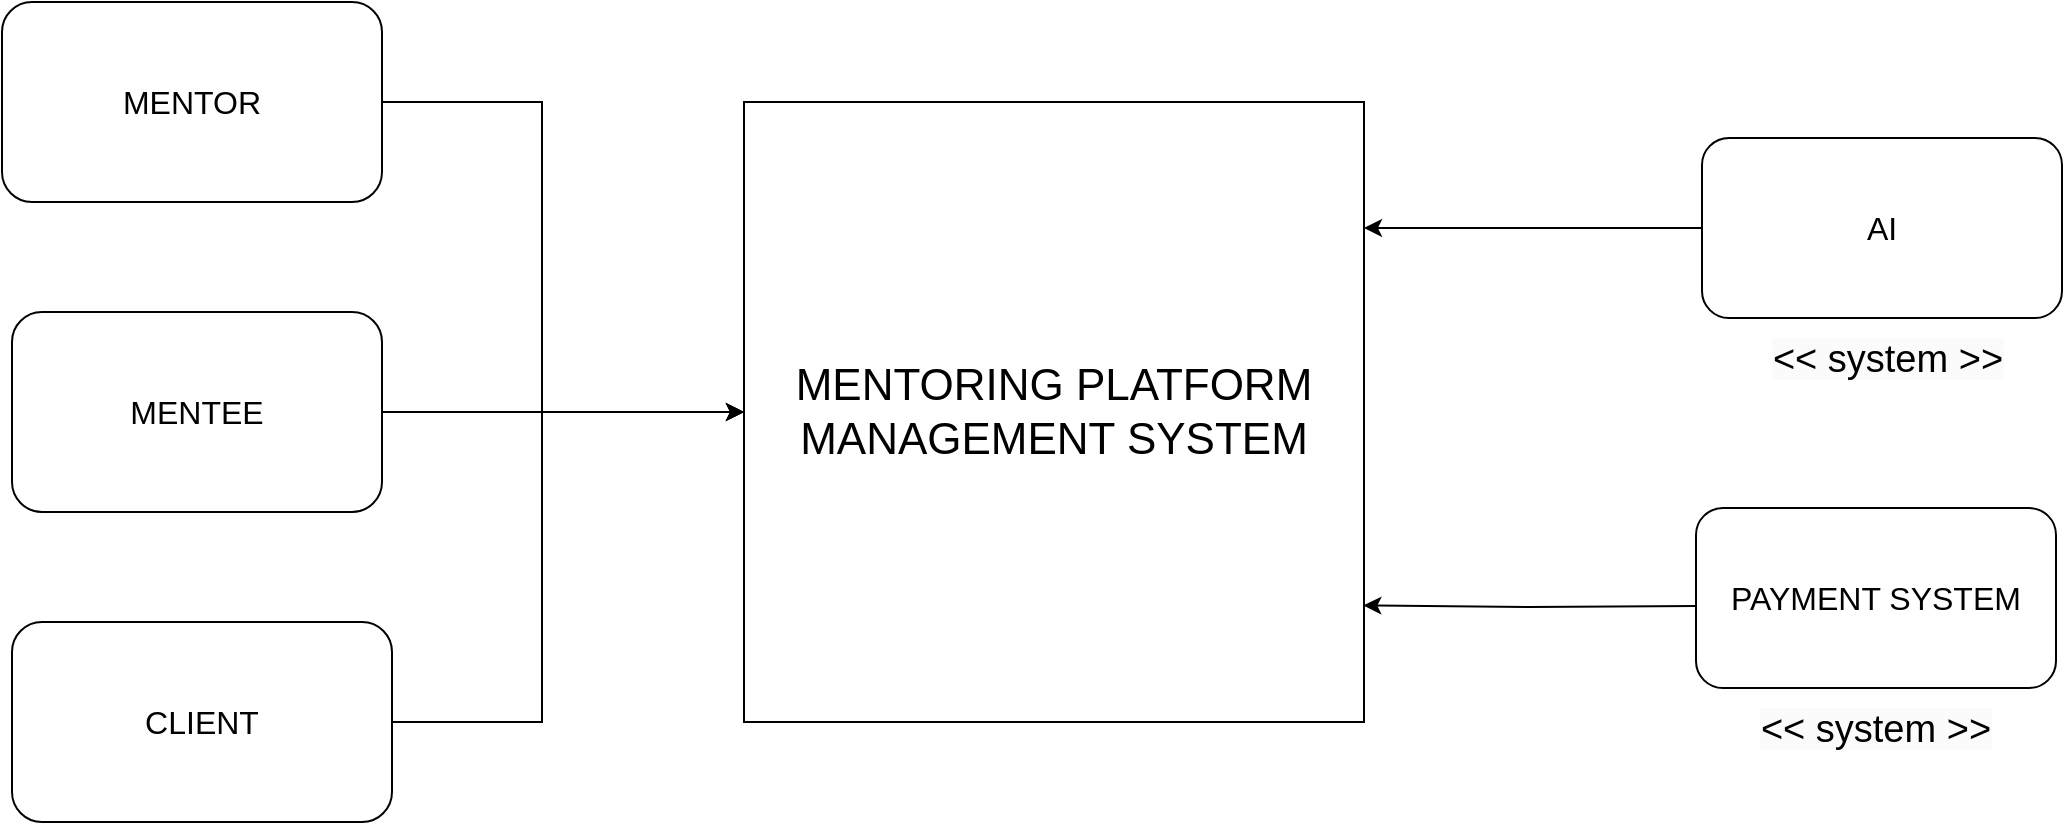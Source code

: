 <mxfile version="22.0.0" type="github" pages="4">
  <diagram name="Context Diagram" id="8BxVGIxLLyAESS8wBwZz">
    <mxGraphModel dx="2391" dy="811" grid="0" gridSize="10" guides="1" tooltips="1" connect="1" arrows="1" fold="1" page="1" pageScale="1" pageWidth="1169" pageHeight="827" math="0" shadow="0">
      <root>
        <mxCell id="0" />
        <mxCell id="1" parent="0" />
        <mxCell id="LqWBvKx1bmY6kXAYjdjF-1" value="&lt;font style=&quot;font-size: 22px;&quot;&gt;MENTORING PLATFORM &lt;br&gt;MANAGEMENT SYSTEM&lt;/font&gt;" style="whiteSpace=wrap;html=1;aspect=fixed;" parent="1" vertex="1">
          <mxGeometry x="-732" y="259" width="310" height="310" as="geometry" />
        </mxCell>
        <mxCell id="LqWBvKx1bmY6kXAYjdjF-7" style="edgeStyle=orthogonalEdgeStyle;rounded=0;orthogonalLoop=1;jettySize=auto;html=1;entryX=0;entryY=0.5;entryDx=0;entryDy=0;" parent="1" source="LqWBvKx1bmY6kXAYjdjF-2" target="LqWBvKx1bmY6kXAYjdjF-1" edge="1">
          <mxGeometry relative="1" as="geometry" />
        </mxCell>
        <mxCell id="LqWBvKx1bmY6kXAYjdjF-2" value="&lt;font style=&quot;font-size: 16px;&quot;&gt;MENTEE&lt;/font&gt;" style="rounded=1;whiteSpace=wrap;html=1;" parent="1" vertex="1">
          <mxGeometry x="-1098" y="364" width="185" height="100" as="geometry" />
        </mxCell>
        <mxCell id="LqWBvKx1bmY6kXAYjdjF-6" style="edgeStyle=orthogonalEdgeStyle;rounded=0;orthogonalLoop=1;jettySize=auto;html=1;entryX=0;entryY=0.5;entryDx=0;entryDy=0;" parent="1" source="LqWBvKx1bmY6kXAYjdjF-3" target="LqWBvKx1bmY6kXAYjdjF-1" edge="1">
          <mxGeometry relative="1" as="geometry">
            <Array as="points">
              <mxPoint x="-833" y="259" />
              <mxPoint x="-833" y="414" />
            </Array>
          </mxGeometry>
        </mxCell>
        <mxCell id="LqWBvKx1bmY6kXAYjdjF-3" value="&lt;font style=&quot;font-size: 16px;&quot;&gt;MENTOR&lt;/font&gt;" style="rounded=1;whiteSpace=wrap;html=1;" parent="1" vertex="1">
          <mxGeometry x="-1103" y="209" width="190" height="100" as="geometry" />
        </mxCell>
        <mxCell id="LqWBvKx1bmY6kXAYjdjF-8" style="edgeStyle=orthogonalEdgeStyle;rounded=0;orthogonalLoop=1;jettySize=auto;html=1;entryX=0;entryY=0.5;entryDx=0;entryDy=0;" parent="1" source="LqWBvKx1bmY6kXAYjdjF-4" target="LqWBvKx1bmY6kXAYjdjF-1" edge="1">
          <mxGeometry relative="1" as="geometry">
            <Array as="points">
              <mxPoint x="-833" y="569" />
              <mxPoint x="-833" y="414" />
            </Array>
          </mxGeometry>
        </mxCell>
        <mxCell id="LqWBvKx1bmY6kXAYjdjF-4" value="&lt;font style=&quot;font-size: 16px;&quot;&gt;CLIENT&lt;/font&gt;" style="rounded=1;whiteSpace=wrap;html=1;" parent="1" vertex="1">
          <mxGeometry x="-1098" y="519" width="190" height="100" as="geometry" />
        </mxCell>
        <mxCell id="LqWBvKx1bmY6kXAYjdjF-10" style="edgeStyle=orthogonalEdgeStyle;rounded=0;orthogonalLoop=1;jettySize=auto;html=1;entryX=1;entryY=0.5;entryDx=0;entryDy=0;" parent="1" source="LqWBvKx1bmY6kXAYjdjF-9" edge="1">
          <mxGeometry relative="1" as="geometry">
            <mxPoint x="-422" y="322" as="targetPoint" />
          </mxGeometry>
        </mxCell>
        <mxCell id="LqWBvKx1bmY6kXAYjdjF-9" value="&lt;font style=&quot;font-size: 16px;&quot;&gt;AI&lt;/font&gt;" style="rounded=1;whiteSpace=wrap;html=1;" parent="1" vertex="1">
          <mxGeometry x="-253" y="277" width="180" height="90" as="geometry" />
        </mxCell>
        <mxCell id="c_XYRL-yF0U3RU6kD8zn-1" value="&lt;span style=&quot;color: rgb(0, 0, 0); font-family: Helvetica; font-size: 19px; font-style: normal; font-variant-ligatures: normal; font-variant-caps: normal; font-weight: 400; letter-spacing: normal; orphans: 2; text-align: center; text-indent: 0px; text-transform: none; widows: 2; word-spacing: 0px; -webkit-text-stroke-width: 0px; background-color: rgb(251, 251, 251); text-decoration-thickness: initial; text-decoration-style: initial; text-decoration-color: initial; float: none; display: inline !important;&quot;&gt;&amp;lt;&amp;lt; system &amp;gt;&amp;gt;&lt;/span&gt;" style="text;html=1;strokeColor=none;fillColor=none;align=center;verticalAlign=middle;whiteSpace=wrap;rounded=0;" parent="1" vertex="1">
          <mxGeometry x="-222" y="367" width="124" height="42" as="geometry" />
        </mxCell>
        <mxCell id="yNRG8loQbQYoNwvpmZmg-1" value="&lt;font style=&quot;font-size: 16px;&quot;&gt;PAYMENT SYSTEM&lt;/font&gt;" style="rounded=1;whiteSpace=wrap;html=1;" parent="1" vertex="1">
          <mxGeometry x="-256" y="462" width="180" height="90" as="geometry" />
        </mxCell>
        <mxCell id="yNRG8loQbQYoNwvpmZmg-2" value="&lt;span style=&quot;color: rgb(0, 0, 0); font-family: Helvetica; font-size: 19px; font-style: normal; font-variant-ligatures: normal; font-variant-caps: normal; font-weight: 400; letter-spacing: normal; orphans: 2; text-align: center; text-indent: 0px; text-transform: none; widows: 2; word-spacing: 0px; -webkit-text-stroke-width: 0px; background-color: rgb(251, 251, 251); text-decoration-thickness: initial; text-decoration-style: initial; text-decoration-color: initial; float: none; display: inline !important;&quot;&gt;&amp;lt;&amp;lt; system &amp;gt;&amp;gt;&lt;/span&gt;" style="text;html=1;strokeColor=none;fillColor=none;align=center;verticalAlign=middle;whiteSpace=wrap;rounded=0;" parent="1" vertex="1">
          <mxGeometry x="-228" y="552" width="124" height="42" as="geometry" />
        </mxCell>
        <mxCell id="yNRG8loQbQYoNwvpmZmg-3" style="edgeStyle=orthogonalEdgeStyle;rounded=0;orthogonalLoop=1;jettySize=auto;html=1;entryX=0.999;entryY=0.812;entryDx=0;entryDy=0;entryPerimeter=0;" parent="1" target="LqWBvKx1bmY6kXAYjdjF-1" edge="1">
          <mxGeometry relative="1" as="geometry">
            <mxPoint x="-256" y="511" as="sourcePoint" />
            <mxPoint x="-415" y="511" as="targetPoint" />
          </mxGeometry>
        </mxCell>
      </root>
    </mxGraphModel>
  </diagram>
  <diagram id="jk8Hdggaa9UVepOCzyuk" name="Packages diagram">
    <mxGraphModel dx="2222" dy="1475" grid="0" gridSize="10" guides="1" tooltips="1" connect="1" arrows="1" fold="1" page="1" pageScale="1" pageWidth="1200" pageHeight="1920" background="#FFFFFF" math="0" shadow="0">
      <root>
        <mxCell id="0" />
        <mxCell id="1" parent="0" />
        <mxCell id="6tiA2QTYMTSSAAsWWQQs-48" value="" style="group" parent="1" vertex="1" connectable="0">
          <mxGeometry x="225" y="60" width="750" height="1310" as="geometry" />
        </mxCell>
        <mxCell id="6tiA2QTYMTSSAAsWWQQs-3" value="&lt;font style=&quot;font-size: 24px;&quot;&gt;MENTORING APPLICATION&lt;/font&gt;" style="rounded=0;whiteSpace=wrap;html=1;verticalAlign=top;" parent="6tiA2QTYMTSSAAsWWQQs-48" vertex="1">
          <mxGeometry width="750" height="1310" as="geometry" />
        </mxCell>
        <mxCell id="6tiA2QTYMTSSAAsWWQQs-4" value="User Management" style="shape=folder;fontStyle=1;spacingTop=10;tabWidth=40;tabHeight=14;tabPosition=left;html=1;whiteSpace=wrap;verticalAlign=top;" parent="6tiA2QTYMTSSAAsWWQQs-48" vertex="1">
          <mxGeometry x="261.25" y="550" width="227.5" height="160" as="geometry" />
        </mxCell>
        <mxCell id="6tiA2QTYMTSSAAsWWQQs-35" style="edgeStyle=orthogonalEdgeStyle;rounded=0;orthogonalLoop=1;jettySize=auto;html=1;entryX=0.5;entryY=1;entryDx=0;entryDy=0;entryPerimeter=0;dashed=1;exitX=0.495;exitY=0.111;exitDx=0;exitDy=0;exitPerimeter=0;" parent="6tiA2QTYMTSSAAsWWQQs-48" source="6tiA2QTYMTSSAAsWWQQs-5" target="6tiA2QTYMTSSAAsWWQQs-4" edge="1">
          <mxGeometry relative="1" as="geometry" />
        </mxCell>
        <mxCell id="6tiA2QTYMTSSAAsWWQQs-5" value="Admin" style="shape=folder;fontStyle=1;spacingTop=10;tabWidth=40;tabHeight=14;tabPosition=left;html=1;whiteSpace=wrap;verticalAlign=top;" parent="6tiA2QTYMTSSAAsWWQQs-48" vertex="1">
          <mxGeometry x="271" y="800" width="208.75" height="140" as="geometry" />
        </mxCell>
        <mxCell id="6tiA2QTYMTSSAAsWWQQs-43" style="edgeStyle=orthogonalEdgeStyle;rounded=0;orthogonalLoop=1;jettySize=auto;html=1;entryX=0.278;entryY=0.101;entryDx=0;entryDy=0;entryPerimeter=0;dashed=1;" parent="6tiA2QTYMTSSAAsWWQQs-48" source="6tiA2QTYMTSSAAsWWQQs-7" target="6tiA2QTYMTSSAAsWWQQs-4" edge="1">
          <mxGeometry relative="1" as="geometry">
            <Array as="points">
              <mxPoint x="88.75" y="220" />
              <mxPoint x="88.75" y="480" />
              <mxPoint x="324.75" y="480" />
            </Array>
          </mxGeometry>
        </mxCell>
        <mxCell id="6tiA2QTYMTSSAAsWWQQs-7" value="Content" style="shape=folder;fontStyle=1;spacingTop=10;tabWidth=40;tabHeight=14;tabPosition=left;html=1;whiteSpace=wrap;verticalAlign=top;" parent="6tiA2QTYMTSSAAsWWQQs-48" vertex="1">
          <mxGeometry x="138.75" y="130" width="160" height="110" as="geometry" />
        </mxCell>
        <mxCell id="6tiA2QTYMTSSAAsWWQQs-38" style="edgeStyle=orthogonalEdgeStyle;rounded=0;orthogonalLoop=1;jettySize=auto;html=1;entryX=0;entryY=0;entryDx=133.75;entryDy=14;entryPerimeter=0;dashed=1;" parent="6tiA2QTYMTSSAAsWWQQs-48" source="6tiA2QTYMTSSAAsWWQQs-9" target="6tiA2QTYMTSSAAsWWQQs-4" edge="1">
          <mxGeometry relative="1" as="geometry">
            <Array as="points">
              <mxPoint x="568.75" y="430" />
              <mxPoint x="394.75" y="430" />
            </Array>
          </mxGeometry>
        </mxCell>
        <mxCell id="6tiA2QTYMTSSAAsWWQQs-9" value="Mentorship" style="shape=folder;fontStyle=1;spacingTop=10;tabWidth=40;tabHeight=14;tabPosition=left;html=1;whiteSpace=wrap;verticalAlign=top;" parent="6tiA2QTYMTSSAAsWWQQs-48" vertex="1">
          <mxGeometry x="488.75" y="210" width="141.25" height="100" as="geometry" />
        </mxCell>
        <mxCell id="6tiA2QTYMTSSAAsWWQQs-41" style="edgeStyle=orthogonalEdgeStyle;rounded=0;orthogonalLoop=1;jettySize=auto;html=1;entryX=0;entryY=0;entryDx=0;entryDy=57;entryPerimeter=0;dashed=1;" parent="6tiA2QTYMTSSAAsWWQQs-48" source="6tiA2QTYMTSSAAsWWQQs-7" target="6tiA2QTYMTSSAAsWWQQs-9" edge="1">
          <mxGeometry relative="1" as="geometry" />
        </mxCell>
        <mxCell id="6tiA2QTYMTSSAAsWWQQs-10" value="Payment" style="shape=folder;fontStyle=1;spacingTop=10;tabWidth=40;tabHeight=14;tabPosition=left;html=1;whiteSpace=wrap;verticalAlign=top;" parent="6tiA2QTYMTSSAAsWWQQs-48" vertex="1">
          <mxGeometry x="296.25" y="990" width="162.5" height="120" as="geometry" />
        </mxCell>
        <mxCell id="6tiA2QTYMTSSAAsWWQQs-44" style="edgeStyle=orthogonalEdgeStyle;rounded=0;orthogonalLoop=1;jettySize=auto;html=1;entryX=0;entryY=0;entryDx=162.5;entryDy=67;entryPerimeter=0;dashed=1;" parent="6tiA2QTYMTSSAAsWWQQs-48" source="6tiA2QTYMTSSAAsWWQQs-4" target="6tiA2QTYMTSSAAsWWQQs-10" edge="1">
          <mxGeometry relative="1" as="geometry">
            <Array as="points">
              <mxPoint x="508.75" y="630" />
              <mxPoint x="508.75" y="1057" />
            </Array>
          </mxGeometry>
        </mxCell>
        <mxCell id="6tiA2QTYMTSSAAsWWQQs-32" style="edgeStyle=orthogonalEdgeStyle;rounded=0;orthogonalLoop=1;jettySize=auto;html=1;entryX=0.281;entryY=0.09;entryDx=0;entryDy=0;entryPerimeter=0;dashed=1;" parent="6tiA2QTYMTSSAAsWWQQs-48" source="6tiA2QTYMTSSAAsWWQQs-11" target="6tiA2QTYMTSSAAsWWQQs-4" edge="1">
          <mxGeometry relative="1" as="geometry" />
        </mxCell>
        <mxCell id="6tiA2QTYMTSSAAsWWQQs-40" style="edgeStyle=orthogonalEdgeStyle;rounded=0;orthogonalLoop=1;jettySize=auto;html=1;entryX=0;entryY=0;entryDx=0;entryDy=57;entryPerimeter=0;dashed=1;" parent="6tiA2QTYMTSSAAsWWQQs-48" source="6tiA2QTYMTSSAAsWWQQs-11" target="6tiA2QTYMTSSAAsWWQQs-9" edge="1">
          <mxGeometry relative="1" as="geometry" />
        </mxCell>
        <mxCell id="6tiA2QTYMTSSAAsWWQQs-11" value="Communications" style="shape=folder;fontStyle=1;spacingTop=10;tabWidth=40;tabHeight=14;tabPosition=left;html=1;whiteSpace=wrap;verticalAlign=top;" parent="6tiA2QTYMTSSAAsWWQQs-48" vertex="1">
          <mxGeometry x="138.75" y="300" width="160" height="110" as="geometry" />
        </mxCell>
        <mxCell id="6tiA2QTYMTSSAAsWWQQs-59" style="edgeStyle=orthogonalEdgeStyle;rounded=0;orthogonalLoop=1;jettySize=auto;html=1;entryX=0;entryY=0;entryDx=0;entryDy=50.5;entryPerimeter=0;" parent="1" source="6tiA2QTYMTSSAAsWWQQs-49" target="6tiA2QTYMTSSAAsWWQQs-4" edge="1">
          <mxGeometry relative="1" as="geometry">
            <Array as="points">
              <mxPoint x="270" y="430" />
              <mxPoint x="270" y="661" />
            </Array>
          </mxGeometry>
        </mxCell>
        <mxCell id="6tiA2QTYMTSSAAsWWQQs-49" value="MENTEE" style="shape=umlActor;verticalLabelPosition=bottom;verticalAlign=top;html=1;outlineConnect=0;" parent="1" vertex="1">
          <mxGeometry x="50" y="370" width="80" height="120" as="geometry" />
        </mxCell>
        <mxCell id="6tiA2QTYMTSSAAsWWQQs-56" style="edgeStyle=orthogonalEdgeStyle;rounded=0;orthogonalLoop=1;jettySize=auto;html=1;entryX=0;entryY=0;entryDx=0;entryDy=67;entryPerimeter=0;" parent="1" source="6tiA2QTYMTSSAAsWWQQs-51" target="6tiA2QTYMTSSAAsWWQQs-10" edge="1">
          <mxGeometry relative="1" as="geometry">
            <Array as="points">
              <mxPoint x="310" y="930" />
              <mxPoint x="310" y="1117" />
            </Array>
          </mxGeometry>
        </mxCell>
        <mxCell id="6tiA2QTYMTSSAAsWWQQs-51" value="CLIENT" style="shape=umlActor;verticalLabelPosition=bottom;verticalAlign=top;html=1;outlineConnect=0;" parent="1" vertex="1">
          <mxGeometry x="50" y="870" width="80" height="120" as="geometry" />
        </mxCell>
        <mxCell id="6tiA2QTYMTSSAAsWWQQs-57" style="edgeStyle=orthogonalEdgeStyle;rounded=0;orthogonalLoop=1;jettySize=auto;html=1;entryX=0;entryY=0;entryDx=0;entryDy=45.5;entryPerimeter=0;" parent="1" source="6tiA2QTYMTSSAAsWWQQs-53" target="6tiA2QTYMTSSAAsWWQQs-5" edge="1">
          <mxGeometry relative="1" as="geometry">
            <Array as="points">
              <mxPoint x="440" y="680" />
              <mxPoint x="440" y="906" />
            </Array>
          </mxGeometry>
        </mxCell>
        <mxCell id="6tiA2QTYMTSSAAsWWQQs-58" style="edgeStyle=orthogonalEdgeStyle;rounded=0;orthogonalLoop=1;jettySize=auto;html=1;entryX=0.007;entryY=0.44;entryDx=0;entryDy=0;entryPerimeter=0;" parent="1" source="6tiA2QTYMTSSAAsWWQQs-53" target="6tiA2QTYMTSSAAsWWQQs-4" edge="1">
          <mxGeometry relative="1" as="geometry" />
        </mxCell>
        <mxCell id="6tiA2QTYMTSSAAsWWQQs-53" value="MENTOR" style="shape=umlActor;verticalLabelPosition=bottom;verticalAlign=top;html=1;outlineConnect=0;" parent="1" vertex="1">
          <mxGeometry x="50" y="620" width="80" height="120" as="geometry" />
        </mxCell>
        <mxCell id="6tiA2QTYMTSSAAsWWQQs-63" style="edgeStyle=orthogonalEdgeStyle;rounded=0;orthogonalLoop=1;jettySize=auto;html=1;entryX=0.992;entryY=0.498;entryDx=0;entryDy=0;entryPerimeter=0;dashed=1;" parent="1" source="6tiA2QTYMTSSAAsWWQQs-61" target="6tiA2QTYMTSSAAsWWQQs-9" edge="1">
          <mxGeometry relative="1" as="geometry" />
        </mxCell>
        <mxCell id="6tiA2QTYMTSSAAsWWQQs-61" value="&amp;lt;&amp;lt; systeme &amp;gt;&amp;gt;&lt;br&gt;external macthing system" style="shape=umlActor;verticalLabelPosition=bottom;verticalAlign=top;html=1;outlineConnect=0;" parent="1" vertex="1">
          <mxGeometry x="1070" y="260" width="80" height="120" as="geometry" />
        </mxCell>
        <mxCell id="6tiA2QTYMTSSAAsWWQQs-65" style="edgeStyle=orthogonalEdgeStyle;rounded=0;orthogonalLoop=1;jettySize=auto;html=1;entryX=0;entryY=0;entryDx=162.5;entryDy=93.5;entryPerimeter=0;dashed=1;" parent="1" source="6tiA2QTYMTSSAAsWWQQs-64" target="6tiA2QTYMTSSAAsWWQQs-10" edge="1">
          <mxGeometry relative="1" as="geometry" />
        </mxCell>
        <mxCell id="6tiA2QTYMTSSAAsWWQQs-64" value="&amp;lt;&amp;lt; systeme &amp;gt;&amp;gt;&lt;br&gt;payment gateway" style="shape=umlActor;verticalLabelPosition=bottom;verticalAlign=top;html=1;outlineConnect=0;" parent="1" vertex="1">
          <mxGeometry x="1050" y="1030" width="80" height="120" as="geometry" />
        </mxCell>
      </root>
    </mxGraphModel>
  </diagram>
  <diagram id="-pI7G-tu4PbJuWFaTQHP" name="Use case diagram">
    <mxGraphModel dx="4473" dy="2703" grid="0" gridSize="10" guides="1" tooltips="1" connect="1" arrows="1" fold="1" page="0" pageScale="1" pageWidth="1200" pageHeight="1920" math="0" shadow="0">
      <root>
        <mxCell id="0" />
        <mxCell id="1" parent="0" />
        <mxCell id="dLT3Ldc4Rn0UWTLQWtMB-1" value="&lt;font style=&quot;font-size: 24px;&quot;&gt;MENTORING APPLICATION&lt;/font&gt;" style="rounded=0;whiteSpace=wrap;html=1;verticalAlign=top;" parent="1" vertex="1">
          <mxGeometry x="237.5" y="160" width="620" height="1915" as="geometry" />
        </mxCell>
        <mxCell id="VM8novoYbnYx3EKz7XHy-15" value="" style="rounded=0;whiteSpace=wrap;html=1;fillColor=none;strokeOpacity=100;fillOpacity=100;imageAspect=1;" parent="1" vertex="1">
          <mxGeometry x="272.5" y="220" width="550" height="1264" as="geometry" />
        </mxCell>
        <mxCell id="VM8novoYbnYx3EKz7XHy-7" value="" style="rounded=0;whiteSpace=wrap;html=1;fillColor=none;strokeOpacity=100;fillOpacity=100;imageAspect=1;" parent="1" vertex="1">
          <mxGeometry x="339" y="236" width="427.5" height="972" as="geometry" />
        </mxCell>
        <mxCell id="VM8novoYbnYx3EKz7XHy-13" style="edgeStyle=none;rounded=0;orthogonalLoop=1;jettySize=auto;html=1;entryX=-0.005;entryY=0.279;entryDx=0;entryDy=0;entryPerimeter=0;" parent="1" source="dLT3Ldc4Rn0UWTLQWtMB-13" target="VM8novoYbnYx3EKz7XHy-7" edge="1">
          <mxGeometry relative="1" as="geometry" />
        </mxCell>
        <mxCell id="dLT3Ldc4Rn0UWTLQWtMB-13" value="&lt;font style=&quot;font-size: 30px;&quot;&gt;Mentee&lt;/font&gt;" style="shape=umlActor;verticalLabelPosition=bottom;verticalAlign=top;html=1;" parent="1" vertex="1">
          <mxGeometry x="64" y="236" width="80" height="160" as="geometry" />
        </mxCell>
        <mxCell id="VM8novoYbnYx3EKz7XHy-14" style="edgeStyle=none;rounded=0;orthogonalLoop=1;jettySize=auto;html=1;entryX=0.004;entryY=0.374;entryDx=0;entryDy=0;entryPerimeter=0;" parent="1" source="dLT3Ldc4Rn0UWTLQWtMB-18" target="VM8novoYbnYx3EKz7XHy-7" edge="1">
          <mxGeometry relative="1" as="geometry" />
        </mxCell>
        <mxCell id="VM8novoYbnYx3EKz7XHy-16" style="edgeStyle=none;rounded=0;orthogonalLoop=1;jettySize=auto;html=1;entryX=-0.002;entryY=0.337;entryDx=0;entryDy=0;entryPerimeter=0;" parent="1" source="dLT3Ldc4Rn0UWTLQWtMB-18" target="VM8novoYbnYx3EKz7XHy-15" edge="1">
          <mxGeometry relative="1" as="geometry" />
        </mxCell>
        <mxCell id="dLT3Ldc4Rn0UWTLQWtMB-18" value="&lt;font style=&quot;font-size: 30px;&quot;&gt;Mentor&lt;/font&gt;" style="shape=umlActor;verticalLabelPosition=bottom;verticalAlign=top;html=1;" parent="1" vertex="1">
          <mxGeometry x="60" y="544" width="80" height="160" as="geometry" />
        </mxCell>
        <mxCell id="dLT3Ldc4Rn0UWTLQWtMB-39" style="rounded=0;orthogonalLoop=1;jettySize=auto;html=1;entryX=0.008;entryY=0.421;entryDx=0;entryDy=0;entryPerimeter=0;" parent="1" source="dLT3Ldc4Rn0UWTLQWtMB-19" target="dLT3Ldc4Rn0UWTLQWtMB-10" edge="1">
          <mxGeometry relative="1" as="geometry">
            <mxPoint x="140" y="1057" as="sourcePoint" />
            <mxPoint x="469.998" y="1104.998" as="targetPoint" />
          </mxGeometry>
        </mxCell>
        <mxCell id="VM8novoYbnYx3EKz7XHy-12" style="edgeStyle=none;rounded=0;orthogonalLoop=1;jettySize=auto;html=1;entryX=-0.016;entryY=0.463;entryDx=0;entryDy=0;entryPerimeter=0;" parent="1" source="dLT3Ldc4Rn0UWTLQWtMB-19" target="VM8novoYbnYx3EKz7XHy-11" edge="1">
          <mxGeometry relative="1" as="geometry">
            <mxPoint x="137" y="1042" as="sourcePoint" />
          </mxGeometry>
        </mxCell>
        <mxCell id="dLT3Ldc4Rn0UWTLQWtMB-19" value="&lt;font style=&quot;font-size: 30px;&quot;&gt;Client&lt;/font&gt;" style="shape=umlActor;verticalLabelPosition=bottom;verticalAlign=top;html=1;" parent="1" vertex="1">
          <mxGeometry x="60" y="945" width="80" height="160" as="geometry" />
        </mxCell>
        <mxCell id="VM8novoYbnYx3EKz7XHy-6" style="rounded=0;orthogonalLoop=1;jettySize=auto;html=1;entryX=0.988;entryY=0.493;entryDx=0;entryDy=0;entryPerimeter=0;" parent="1" source="VM8novoYbnYx3EKz7XHy-4" target="VM8novoYbnYx3EKz7XHy-5" edge="1">
          <mxGeometry relative="1" as="geometry" />
        </mxCell>
        <mxCell id="VM8novoYbnYx3EKz7XHy-4" value="&lt;font style=&quot;font-size: 30px;&quot;&gt;&amp;lt;&amp;lt; system&amp;nbsp;&amp;gt;&amp;gt;&lt;br&gt;AI&lt;br&gt;&lt;/font&gt;" style="shape=umlActor;verticalLabelPosition=bottom;verticalAlign=top;html=1;" parent="1" vertex="1">
          <mxGeometry x="990" y="1290" width="80" height="160" as="geometry" />
        </mxCell>
        <mxCell id="VM8novoYbnYx3EKz7XHy-11" value="" style="rounded=0;whiteSpace=wrap;html=1;fillColor=none;strokeOpacity=100;fillOpacity=100;imageAspect=1;" parent="1" vertex="1">
          <mxGeometry x="448.07" y="257" width="193.87" height="538" as="geometry" />
        </mxCell>
        <mxCell id="dLT3Ldc4Rn0UWTLQWtMB-10" value="Admin actions" style="ellipse;whiteSpace=wrap;html=1;" parent="1" vertex="1">
          <mxGeometry x="468.13" y="1368" width="155" height="100" as="geometry" />
        </mxCell>
        <mxCell id="dLT3Ldc4Rn0UWTLQWtMB-21" value="Create mentoring content" style="ellipse;whiteSpace=wrap;html=1;" parent="1" vertex="1">
          <mxGeometry x="464.38" y="1228" width="155" height="100" as="geometry" />
        </mxCell>
        <mxCell id="VM8novoYbnYx3EKz7XHy-29" style="edgeStyle=orthogonalEdgeStyle;rounded=0;orthogonalLoop=1;jettySize=auto;html=1;dashed=1;exitX=0;exitY=0.5;exitDx=0;exitDy=0;" parent="1" source="VM8novoYbnYx3EKz7XHy-5" target="dLT3Ldc4Rn0UWTLQWtMB-5" edge="1">
          <mxGeometry relative="1" as="geometry">
            <Array as="points">
              <mxPoint x="390" y="1717" />
              <mxPoint x="390" y="888" />
            </Array>
          </mxGeometry>
        </mxCell>
        <mxCell id="VM8novoYbnYx3EKz7XHy-30" value="&amp;lt;&amp;lt; includes &amp;gt;&amp;gt;" style="edgeLabel;html=1;align=center;verticalAlign=middle;resizable=0;points=[];" parent="VM8novoYbnYx3EKz7XHy-29" vertex="1" connectable="0">
          <mxGeometry x="-0.13" y="-2" relative="1" as="geometry">
            <mxPoint as="offset" />
          </mxGeometry>
        </mxCell>
        <mxCell id="VM8novoYbnYx3EKz7XHy-5" value="Matches mentee &lt;br&gt;w/ mentor" style="ellipse;whiteSpace=wrap;html=1;" parent="1" vertex="1">
          <mxGeometry x="466.88" y="1667" width="155" height="100" as="geometry" />
        </mxCell>
        <mxCell id="VM8novoYbnYx3EKz7XHy-27" style="edgeStyle=orthogonalEdgeStyle;rounded=0;orthogonalLoop=1;jettySize=auto;html=1;entryX=0.975;entryY=0.331;entryDx=0;entryDy=0;entryPerimeter=0;dashed=1;" parent="1" source="dLT3Ldc4Rn0UWTLQWtMB-2" target="dLT3Ldc4Rn0UWTLQWtMB-3" edge="1">
          <mxGeometry relative="1" as="geometry">
            <Array as="points">
              <mxPoint x="700" y="320" />
              <mxPoint x="700" y="433" />
            </Array>
          </mxGeometry>
        </mxCell>
        <mxCell id="VM8novoYbnYx3EKz7XHy-39" value="&amp;lt;&amp;lt; includes&amp;gt;&amp;gt;" style="edgeLabel;html=1;align=center;verticalAlign=middle;resizable=0;points=[];" parent="VM8novoYbnYx3EKz7XHy-27" vertex="1" connectable="0">
          <mxGeometry x="-0.065" y="1" relative="1" as="geometry">
            <mxPoint as="offset" />
          </mxGeometry>
        </mxCell>
        <mxCell id="dLT3Ldc4Rn0UWTLQWtMB-2" value="Register Account" style="ellipse;whiteSpace=wrap;html=1;" parent="1" vertex="1">
          <mxGeometry x="466.25" y="270" width="155" height="100" as="geometry" />
        </mxCell>
        <mxCell id="VM8novoYbnYx3EKz7XHy-17" style="edgeStyle=orthogonalEdgeStyle;rounded=0;orthogonalLoop=1;jettySize=auto;html=1;dashed=1;" parent="1" source="dLT3Ldc4Rn0UWTLQWtMB-3" target="dLT3Ldc4Rn0UWTLQWtMB-10" edge="1">
          <mxGeometry relative="1" as="geometry">
            <Array as="points">
              <mxPoint x="740" y="450" />
              <mxPoint x="740" y="1420" />
            </Array>
          </mxGeometry>
        </mxCell>
        <mxCell id="VM8novoYbnYx3EKz7XHy-37" value="&amp;lt;&amp;lt; includes&amp;gt;&amp;gt;" style="edgeLabel;html=1;align=center;verticalAlign=middle;resizable=0;points=[];" parent="VM8novoYbnYx3EKz7XHy-17" vertex="1" connectable="0">
          <mxGeometry x="0.879" relative="1" as="geometry">
            <mxPoint as="offset" />
          </mxGeometry>
        </mxCell>
        <mxCell id="dLT3Ldc4Rn0UWTLQWtMB-3" value="Log In" style="ellipse;whiteSpace=wrap;html=1;" parent="1" vertex="1">
          <mxGeometry x="470" y="400" width="155" height="100" as="geometry" />
        </mxCell>
        <mxCell id="dLT3Ldc4Rn0UWTLQWtMB-4" value="View mentoring content" style="ellipse;whiteSpace=wrap;html=1;" parent="1" vertex="1">
          <mxGeometry x="470" y="520" width="150" height="100" as="geometry" />
        </mxCell>
        <mxCell id="dLT3Ldc4Rn0UWTLQWtMB-5" value="Accept mentor/mentee matching" style="ellipse;whiteSpace=wrap;html=1;" parent="1" vertex="1">
          <mxGeometry x="468.13" y="838" width="155" height="100" as="geometry" />
        </mxCell>
        <mxCell id="dLT3Ldc4Rn0UWTLQWtMB-8" value="Manage &lt;br&gt;mentorship" style="ellipse;whiteSpace=wrap;html=1;" parent="1" vertex="1">
          <mxGeometry x="464.38" y="958" width="155" height="100" as="geometry" />
        </mxCell>
        <mxCell id="dLT3Ldc4Rn0UWTLQWtMB-9" value="Communicate" style="ellipse;whiteSpace=wrap;html=1;" parent="1" vertex="1">
          <mxGeometry x="466.88" y="1088" width="155" height="100" as="geometry" />
        </mxCell>
        <mxCell id="VM8novoYbnYx3EKz7XHy-22" value="" style="endArrow=classic;html=1;rounded=0;dashed=1;" parent="1" target="dLT3Ldc4Rn0UWTLQWtMB-4" edge="1">
          <mxGeometry width="50" height="50" relative="1" as="geometry">
            <mxPoint x="740" y="570" as="sourcePoint" />
            <mxPoint x="700" y="550" as="targetPoint" />
          </mxGeometry>
        </mxCell>
        <mxCell id="VM8novoYbnYx3EKz7XHy-33" value="&amp;lt;&amp;lt; includes&amp;gt;&amp;gt;" style="edgeLabel;html=1;align=center;verticalAlign=middle;resizable=0;points=[];" parent="VM8novoYbnYx3EKz7XHy-22" vertex="1" connectable="0">
          <mxGeometry x="-0.102" relative="1" as="geometry">
            <mxPoint as="offset" />
          </mxGeometry>
        </mxCell>
        <mxCell id="VM8novoYbnYx3EKz7XHy-23" value="&amp;lt;&amp;lt; includes&amp;gt;&amp;gt;" style="endArrow=classic;html=1;rounded=0;dashed=1;" parent="1" target="dLT3Ldc4Rn0UWTLQWtMB-5" edge="1">
          <mxGeometry width="50" height="50" relative="1" as="geometry">
            <mxPoint x="740" y="886" as="sourcePoint" />
            <mxPoint x="623.75" y="699.47" as="targetPoint" />
          </mxGeometry>
        </mxCell>
        <mxCell id="VM8novoYbnYx3EKz7XHy-24" value="" style="endArrow=classic;html=1;rounded=0;dashed=1;" parent="1" target="dLT3Ldc4Rn0UWTLQWtMB-8" edge="1">
          <mxGeometry width="50" height="50" relative="1" as="geometry">
            <mxPoint x="742" y="1010" as="sourcePoint" />
            <mxPoint x="621.25" y="820" as="targetPoint" />
          </mxGeometry>
        </mxCell>
        <mxCell id="VM8novoYbnYx3EKz7XHy-34" value="&amp;lt;&amp;lt; includes&amp;gt;&amp;gt;" style="edgeLabel;html=1;align=center;verticalAlign=middle;resizable=0;points=[];" parent="VM8novoYbnYx3EKz7XHy-24" vertex="1" connectable="0">
          <mxGeometry x="-0.007" y="-1" relative="1" as="geometry">
            <mxPoint as="offset" />
          </mxGeometry>
        </mxCell>
        <mxCell id="VM8novoYbnYx3EKz7XHy-25" value="" style="endArrow=classic;html=1;rounded=0;dashed=1;" parent="1" target="dLT3Ldc4Rn0UWTLQWtMB-9" edge="1">
          <mxGeometry width="50" height="50" relative="1" as="geometry">
            <mxPoint x="743" y="1138" as="sourcePoint" />
            <mxPoint x="621.25" y="949.47" as="targetPoint" />
          </mxGeometry>
        </mxCell>
        <mxCell id="VM8novoYbnYx3EKz7XHy-35" value="&amp;lt;&amp;lt; includes&amp;gt;&amp;gt;" style="edgeLabel;html=1;align=center;verticalAlign=middle;resizable=0;points=[];" parent="VM8novoYbnYx3EKz7XHy-25" vertex="1" connectable="0">
          <mxGeometry x="-0.085" relative="1" as="geometry">
            <mxPoint as="offset" />
          </mxGeometry>
        </mxCell>
        <mxCell id="wR-n1qSxGNtJBplHK7vN-1" value="update/ delete profile" style="ellipse;whiteSpace=wrap;html=1;" parent="1" vertex="1">
          <mxGeometry x="467.5" y="659" width="155" height="100" as="geometry" />
        </mxCell>
        <mxCell id="Ie-eCAqBjwcW4kxqSPMd-6" style="rounded=0;orthogonalLoop=1;jettySize=auto;html=1;entryX=0.977;entryY=0.37;entryDx=0;entryDy=0;entryPerimeter=0;" parent="1" source="wR-n1qSxGNtJBplHK7vN-2" target="Ie-eCAqBjwcW4kxqSPMd-3" edge="1">
          <mxGeometry relative="1" as="geometry" />
        </mxCell>
        <mxCell id="wR-n1qSxGNtJBplHK7vN-2" value="&lt;font style=&quot;font-size: 30px;&quot;&gt;&amp;lt;&amp;lt; system&amp;nbsp;&amp;gt;&amp;gt;&lt;br&gt;payment&lt;br&gt;&lt;/font&gt;" style="shape=umlActor;verticalLabelPosition=bottom;verticalAlign=top;html=1;" parent="1" vertex="1">
          <mxGeometry x="990" y="1672" width="80" height="160" as="geometry" />
        </mxCell>
        <mxCell id="wR-n1qSxGNtJBplHK7vN-4" value="choose mentoring &lt;br&gt;domain" style="ellipse;whiteSpace=wrap;html=1;" parent="1" vertex="1">
          <mxGeometry x="460" y="1512" width="155" height="100" as="geometry" />
        </mxCell>
        <mxCell id="wR-n1qSxGNtJBplHK7vN-5" value="Essayer de faire plus détaillé sur un autre diagramme&amp;nbsp;&lt;br&gt;ex: mentoring management, communication, admin &amp;amp; moderation, ..." style="text;html=1;strokeColor=none;fillColor=none;align=center;verticalAlign=middle;whiteSpace=wrap;rounded=0;" parent="1" vertex="1">
          <mxGeometry x="-247" y="1616" width="294" height="85" as="geometry" />
        </mxCell>
        <mxCell id="Ie-eCAqBjwcW4kxqSPMd-4" style="edgeStyle=orthogonalEdgeStyle;rounded=0;orthogonalLoop=1;jettySize=auto;html=1;entryX=1;entryY=0.5;entryDx=0;entryDy=0;dashed=1;" parent="1" source="Ie-eCAqBjwcW4kxqSPMd-1" target="Ie-eCAqBjwcW4kxqSPMd-3" edge="1">
          <mxGeometry relative="1" as="geometry">
            <Array as="points">
              <mxPoint x="671" y="1843" />
              <mxPoint x="671" y="1997" />
            </Array>
          </mxGeometry>
        </mxCell>
        <mxCell id="Ie-eCAqBjwcW4kxqSPMd-5" value="&amp;lt;&amp;lt; includes &amp;gt;&amp;gt;" style="edgeLabel;html=1;align=center;verticalAlign=middle;resizable=0;points=[];" parent="Ie-eCAqBjwcW4kxqSPMd-4" vertex="1" connectable="0">
          <mxGeometry x="0.011" y="1" relative="1" as="geometry">
            <mxPoint y="-24" as="offset" />
          </mxGeometry>
        </mxCell>
        <mxCell id="Ie-eCAqBjwcW4kxqSPMd-1" value="Subscribe / Buy" style="ellipse;whiteSpace=wrap;html=1;" parent="1" vertex="1">
          <mxGeometry x="464.38" y="1801.5" width="155" height="100" as="geometry" />
        </mxCell>
        <mxCell id="Ie-eCAqBjwcW4kxqSPMd-2" style="rounded=0;orthogonalLoop=1;jettySize=auto;html=1;entryX=0.117;entryY=0.171;entryDx=0;entryDy=0;entryPerimeter=0;" parent="1" target="Ie-eCAqBjwcW4kxqSPMd-1" edge="1">
          <mxGeometry relative="1" as="geometry">
            <mxPoint x="122" y="1162" as="sourcePoint" />
            <mxPoint x="481.38" y="1820.5" as="targetPoint" />
          </mxGeometry>
        </mxCell>
        <mxCell id="Ie-eCAqBjwcW4kxqSPMd-3" value="Handle payments" style="ellipse;whiteSpace=wrap;html=1;" parent="1" vertex="1">
          <mxGeometry x="465.63" y="1947" width="155" height="100" as="geometry" />
        </mxCell>
        <mxCell id="Ie-eCAqBjwcW4kxqSPMd-7" value="" style="endArrow=classic;html=1;rounded=0;dashed=1;" parent="1" target="dLT3Ldc4Rn0UWTLQWtMB-21" edge="1">
          <mxGeometry width="50" height="50" relative="1" as="geometry">
            <mxPoint x="740" y="1278" as="sourcePoint" />
            <mxPoint x="619.38" y="1277.58" as="targetPoint" />
          </mxGeometry>
        </mxCell>
        <mxCell id="Ie-eCAqBjwcW4kxqSPMd-8" value="&amp;lt;&amp;lt; includes&amp;gt;&amp;gt;" style="edgeLabel;html=1;align=center;verticalAlign=middle;resizable=0;points=[];" parent="Ie-eCAqBjwcW4kxqSPMd-7" vertex="1" connectable="0">
          <mxGeometry x="-0.085" relative="1" as="geometry">
            <mxPoint as="offset" />
          </mxGeometry>
        </mxCell>
      </root>
    </mxGraphModel>
  </diagram>
  <diagram id="TMP6rPw78qjPCxo4KZ1q" name="Class diagram">
    <mxGraphModel dx="4545" dy="1795" grid="0" gridSize="10" guides="1" tooltips="1" connect="1" arrows="1" fold="1" page="1" pageScale="1" pageWidth="1200" pageHeight="1920" math="0" shadow="0">
      <root>
        <mxCell id="0" />
        <mxCell id="1" parent="0" />
        <mxCell id="CjJf3CU17gfn-VTjzRXM-2" value="&lt;p style=&quot;margin:0px;margin-top:4px;text-align:center;&quot;&gt;&lt;b&gt;User&lt;/b&gt;&lt;/p&gt;&lt;hr size=&quot;1&quot;&gt;&lt;p style=&quot;margin:0px;margin-left:4px;&quot;&gt;+ userID: String&lt;/p&gt;&lt;p style=&quot;margin:0px;margin-left:4px;&quot;&gt;&lt;span style=&quot;background-color: initial;&quot;&gt;+ username: String&lt;/span&gt;&lt;br&gt;&lt;/p&gt;&lt;p style=&quot;margin:0px;margin-left:4px;&quot;&gt;&lt;span style=&quot;background-color: initial;&quot;&gt;+ password: String&amp;nbsp;&lt;/span&gt;&lt;br&gt;&lt;/p&gt;&lt;p style=&quot;margin:0px;margin-left:4px;&quot;&gt;+ email: String&lt;span style=&quot;background-color: initial;&quot;&gt;&lt;br&gt;&lt;/span&gt;&lt;/p&gt;&lt;p style=&quot;margin:0px;margin-left:4px;&quot;&gt;+ profileInfo: Object&lt;br&gt;&lt;/p&gt;&lt;hr size=&quot;1&quot;&gt;&lt;p style=&quot;margin:0px;margin-left:4px;&quot;&gt;+ registerUser()&lt;/p&gt;&lt;p style=&quot;margin:0px;margin-left:4px;&quot;&gt;+ logIn()&lt;/p&gt;&lt;p style=&quot;margin:0px;margin-left:4px;&quot;&gt;+ updateProfile()&lt;/p&gt;&lt;p style=&quot;margin:0px;margin-left:4px;&quot;&gt;&lt;br&gt;&lt;/p&gt;" style="verticalAlign=top;align=left;overflow=fill;fontSize=12;fontFamily=Helvetica;html=1;whiteSpace=wrap;" parent="1" vertex="1">
          <mxGeometry x="250" y="220" width="160" height="180" as="geometry" />
        </mxCell>
        <mxCell id="CjJf3CU17gfn-VTjzRXM-3" value="&lt;p style=&quot;margin:0px;margin-top:4px;text-align:center;&quot;&gt;&lt;b&gt;Mentorship&lt;/b&gt;&lt;/p&gt;&lt;hr size=&quot;1&quot;&gt;&lt;p style=&quot;margin:0px;margin-left:4px;&quot;&gt;+ mentorshipID: String&lt;/p&gt;&lt;p style=&quot;margin:0px;margin-left:4px;&quot;&gt;&lt;span style=&quot;background-color: initial;&quot;&gt;+ menteeID: String&lt;/span&gt;&lt;br&gt;&lt;/p&gt;&lt;p style=&quot;margin:0px;margin-left:4px;&quot;&gt;&lt;span style=&quot;background-color: initial;&quot;&gt;+ mentorID: String&amp;nbsp;&lt;/span&gt;&lt;/p&gt;&lt;hr size=&quot;1&quot;&gt;&lt;p style=&quot;margin:0px;margin-left:4px;&quot;&gt;+ createMentorship()&lt;/p&gt;&lt;p style=&quot;margin:0px;margin-left:4px;&quot;&gt;+ acceptMenteeRequest()&lt;/p&gt;&lt;p style=&quot;margin:0px;margin-left:4px;&quot;&gt;+ endMentorship()&lt;/p&gt;&lt;p style=&quot;margin:0px;margin-left:4px;&quot;&gt;&lt;br&gt;&lt;/p&gt;" style="verticalAlign=top;align=left;overflow=fill;fontSize=12;fontFamily=Helvetica;html=1;whiteSpace=wrap;" parent="1" vertex="1">
          <mxGeometry x="640" y="240" width="160" height="150" as="geometry" />
        </mxCell>
        <mxCell id="CjJf3CU17gfn-VTjzRXM-4" value="&lt;p style=&quot;margin:0px;margin-top:4px;text-align:center;&quot;&gt;&lt;b&gt;Content&lt;/b&gt;&lt;/p&gt;&lt;hr size=&quot;1&quot;&gt;&lt;p style=&quot;margin:0px;margin-left:4px;&quot;&gt;+ contentID: String&lt;/p&gt;&lt;p style=&quot;margin:0px;margin-left:4px;&quot;&gt;+ autorID: String&lt;/p&gt;&lt;p style=&quot;margin:0px;margin-left:4px;&quot;&gt;&lt;span style=&quot;background-color: initial;&quot;&gt;+ title: String&lt;/span&gt;&lt;br&gt;&lt;/p&gt;&lt;p style=&quot;margin:0px;margin-left:4px;&quot;&gt;&lt;span style=&quot;background-color: initial;&quot;&gt;+ description: String&amp;nbsp;&lt;/span&gt;&lt;br&gt;&lt;/p&gt;&lt;p style=&quot;margin:0px;margin-left:4px;&quot;&gt;+ contentData: Object&lt;/p&gt;&lt;hr size=&quot;1&quot;&gt;&lt;p style=&quot;margin:0px;margin-left:4px;&quot;&gt;+ createContent()&lt;/p&gt;&lt;p style=&quot;margin:0px;margin-left:4px;&quot;&gt;+ viewContent()&lt;/p&gt;&lt;p style=&quot;margin:0px;margin-left:4px;&quot;&gt;&lt;br&gt;&lt;/p&gt;" style="verticalAlign=top;align=left;overflow=fill;fontSize=12;fontFamily=Helvetica;html=1;whiteSpace=wrap;" parent="1" vertex="1">
          <mxGeometry x="940" y="380" width="150" height="160" as="geometry" />
        </mxCell>
        <mxCell id="CjJf3CU17gfn-VTjzRXM-5" value="&lt;p style=&quot;margin:0px;margin-top:4px;text-align:center;&quot;&gt;&lt;b&gt;Communications&lt;/b&gt;&lt;/p&gt;&lt;hr size=&quot;1&quot;&gt;&lt;p style=&quot;margin:0px;margin-left:4px;&quot;&gt;+ messageID: String&lt;/p&gt;&lt;p style=&quot;margin:0px;margin-left:4px;&quot;&gt;&lt;span style=&quot;background-color: initial;&quot;&gt;+ senderID: String&lt;/span&gt;&lt;br&gt;&lt;/p&gt;&lt;p style=&quot;margin:0px;margin-left:4px;&quot;&gt;&lt;span style=&quot;background-color: initial;&quot;&gt;+ receiverID: String&amp;nbsp;&lt;/span&gt;&lt;br&gt;&lt;/p&gt;&lt;p style=&quot;margin:0px;margin-left:4px;&quot;&gt;+ messageContent: String&lt;span style=&quot;background-color: initial;&quot;&gt;&lt;br&gt;&lt;/span&gt;&lt;/p&gt;&lt;p style=&quot;margin:0px;margin-left:4px;&quot;&gt;+ timestamp: Int&lt;br&gt;&lt;/p&gt;&lt;hr size=&quot;1&quot;&gt;&lt;p style=&quot;margin:0px;margin-left:4px;&quot;&gt;+ sendMessage()&lt;/p&gt;&lt;p style=&quot;margin:0px;margin-left:4px;&quot;&gt;+ displayMessages()&lt;/p&gt;&lt;p style=&quot;margin:0px;margin-left:4px;&quot;&gt;+ modifyMessage()&lt;/p&gt;&lt;p style=&quot;margin:0px;margin-left:4px;&quot;&gt;&lt;br&gt;&lt;/p&gt;" style="verticalAlign=top;align=left;overflow=fill;fontSize=12;fontFamily=Helvetica;html=1;whiteSpace=wrap;" parent="1" vertex="1">
          <mxGeometry x="270" y="620" width="160" height="180" as="geometry" />
        </mxCell>
        <mxCell id="CjJf3CU17gfn-VTjzRXM-6" value="&lt;p style=&quot;margin:0px;margin-top:4px;text-align:center;&quot;&gt;&lt;b&gt;Analytics&lt;/b&gt;&lt;/p&gt;&lt;hr size=&quot;1&quot;&gt;&lt;p style=&quot;margin:0px;margin-left:4px;&quot;&gt;&lt;span style=&quot;background-color: initial;&quot;&gt;+ analyticsData: Object&lt;/span&gt;&lt;br&gt;&lt;/p&gt;&lt;hr size=&quot;1&quot;&gt;&lt;p style=&quot;margin:0px;margin-left:4px;&quot;&gt;+ collectUserData()&lt;/p&gt;&lt;p style=&quot;margin:0px;margin-left:4px;&quot;&gt;+ analyzeUserBehavior()&lt;/p&gt;&lt;p style=&quot;margin:0px;margin-left:4px;&quot;&gt;+ generateReport()&lt;/p&gt;&lt;p style=&quot;margin:0px;margin-left:4px;&quot;&gt;&lt;br&gt;&lt;/p&gt;" style="verticalAlign=top;align=left;overflow=fill;fontSize=12;fontFamily=Helvetica;html=1;whiteSpace=wrap;" parent="1" vertex="1">
          <mxGeometry x="270" y="920" width="150" height="130" as="geometry" />
        </mxCell>
        <mxCell id="Nq6-ZOaxclL8tDjfVpnA-1" value="&lt;p style=&quot;margin:0px;margin-top:4px;text-align:center;&quot;&gt;&lt;b&gt;Moderation&lt;/b&gt;&lt;/p&gt;&lt;hr size=&quot;1&quot;&gt;&lt;p style=&quot;margin:0px;margin-left:4px;&quot;&gt;+ userID: String&lt;/p&gt;&lt;p style=&quot;margin:0px;margin-left:4px;&quot;&gt;&lt;span style=&quot;background-color: initial;&quot;&gt;+ username: String&lt;/span&gt;&lt;br&gt;&lt;/p&gt;&lt;p style=&quot;margin:0px;margin-left:4px;&quot;&gt;&lt;span style=&quot;background-color: initial;&quot;&gt;+ password: String&amp;nbsp;&lt;/span&gt;&lt;br&gt;&lt;/p&gt;&lt;p style=&quot;margin:0px;margin-left:4px;&quot;&gt;+ email: String&lt;span style=&quot;background-color: initial;&quot;&gt;&lt;br&gt;&lt;/span&gt;&lt;/p&gt;&lt;p style=&quot;margin:0px;margin-left:4px;&quot;&gt;+ profileInfo: Object&lt;br&gt;&lt;/p&gt;&lt;hr size=&quot;1&quot;&gt;&lt;p style=&quot;margin:0px;margin-left:4px;&quot;&gt;+ registerUser()&lt;/p&gt;&lt;p style=&quot;margin:0px;margin-left:4px;&quot;&gt;+ logIn()&lt;/p&gt;&lt;p style=&quot;margin:0px;margin-left:4px;&quot;&gt;+ updateProfile()&lt;/p&gt;&lt;p style=&quot;margin:0px;margin-left:4px;&quot;&gt;&lt;br&gt;&lt;/p&gt;" style="verticalAlign=top;align=left;overflow=fill;fontSize=12;fontFamily=Helvetica;html=1;whiteSpace=wrap;" parent="1" vertex="1">
          <mxGeometry x="730" y="780" width="160" height="180" as="geometry" />
        </mxCell>
        <mxCell id="Nq6-ZOaxclL8tDjfVpnA-3" value="" style="endArrow=none;html=1;edgeStyle=orthogonalEdgeStyle;rounded=0;exitX=1.007;exitY=0.225;exitDx=0;exitDy=0;exitPerimeter=0;entryX=-0.004;entryY=0.137;entryDx=0;entryDy=0;entryPerimeter=0;" parent="1" source="CjJf3CU17gfn-VTjzRXM-2" target="CjJf3CU17gfn-VTjzRXM-3" edge="1">
          <mxGeometry relative="1" as="geometry">
            <mxPoint x="460" y="370" as="sourcePoint" />
            <mxPoint x="620" y="370" as="targetPoint" />
          </mxGeometry>
        </mxCell>
        <mxCell id="Nq6-ZOaxclL8tDjfVpnA-4" value="1..*" style="edgeLabel;resizable=0;html=1;align=left;verticalAlign=bottom;" parent="Nq6-ZOaxclL8tDjfVpnA-3" connectable="0" vertex="1">
          <mxGeometry x="-1" relative="1" as="geometry">
            <mxPoint x="5" y="-5" as="offset" />
          </mxGeometry>
        </mxCell>
        <mxCell id="Nq6-ZOaxclL8tDjfVpnA-5" value="1..*" style="edgeLabel;resizable=0;html=1;align=right;verticalAlign=bottom;" parent="Nq6-ZOaxclL8tDjfVpnA-3" connectable="0" vertex="1">
          <mxGeometry x="1" relative="1" as="geometry">
            <mxPoint x="-11" y="-7" as="offset" />
          </mxGeometry>
        </mxCell>
        <mxCell id="Nq6-ZOaxclL8tDjfVpnA-6" value="" style="endArrow=none;html=1;edgeStyle=orthogonalEdgeStyle;rounded=0;exitX=0.555;exitY=1.014;exitDx=0;exitDy=0;exitPerimeter=0;entryX=0.438;entryY=-0.001;entryDx=0;entryDy=0;entryPerimeter=0;" parent="1" source="CjJf3CU17gfn-VTjzRXM-2" target="CjJf3CU17gfn-VTjzRXM-5" edge="1">
          <mxGeometry relative="1" as="geometry">
            <mxPoint x="705.72" y="472.46" as="sourcePoint" />
            <mxPoint x="460" y="550" as="targetPoint" />
            <Array as="points">
              <mxPoint x="340" y="403" />
            </Array>
          </mxGeometry>
        </mxCell>
        <mxCell id="Nq6-ZOaxclL8tDjfVpnA-7" value="1..*" style="edgeLabel;resizable=0;html=1;align=left;verticalAlign=bottom;" parent="Nq6-ZOaxclL8tDjfVpnA-6" connectable="0" vertex="1">
          <mxGeometry x="-1" relative="1" as="geometry">
            <mxPoint x="-24" y="24" as="offset" />
          </mxGeometry>
        </mxCell>
        <mxCell id="Nq6-ZOaxclL8tDjfVpnA-8" value="1" style="edgeLabel;resizable=0;html=1;align=right;verticalAlign=bottom;" parent="Nq6-ZOaxclL8tDjfVpnA-6" connectable="0" vertex="1">
          <mxGeometry x="1" relative="1" as="geometry">
            <mxPoint x="-8" y="-7" as="offset" />
          </mxGeometry>
        </mxCell>
        <mxCell id="Nq6-ZOaxclL8tDjfVpnA-10" value="" style="endArrow=none;html=1;edgeStyle=orthogonalEdgeStyle;rounded=0;exitX=1.011;exitY=0.547;exitDx=0;exitDy=0;exitPerimeter=0;entryX=0;entryY=0.111;entryDx=0;entryDy=0;entryPerimeter=0;" parent="1" source="CjJf3CU17gfn-VTjzRXM-2" target="Nq6-ZOaxclL8tDjfVpnA-1" edge="1">
          <mxGeometry relative="1" as="geometry">
            <mxPoint x="410" y="750" as="sourcePoint" />
            <mxPoint x="670" y="800" as="targetPoint" />
            <Array as="points">
              <mxPoint x="510" y="319" />
              <mxPoint x="510" y="800" />
            </Array>
          </mxGeometry>
        </mxCell>
        <mxCell id="Nq6-ZOaxclL8tDjfVpnA-11" value="1" style="edgeLabel;resizable=0;html=1;align=left;verticalAlign=bottom;" parent="Nq6-ZOaxclL8tDjfVpnA-10" connectable="0" vertex="1">
          <mxGeometry x="-1" relative="1" as="geometry">
            <mxPoint x="3" y="-1" as="offset" />
          </mxGeometry>
        </mxCell>
        <mxCell id="Nq6-ZOaxclL8tDjfVpnA-12" value="1..*" style="edgeLabel;resizable=0;html=1;align=right;verticalAlign=bottom;" parent="Nq6-ZOaxclL8tDjfVpnA-10" connectable="0" vertex="1">
          <mxGeometry x="1" relative="1" as="geometry">
            <mxPoint x="-10" as="offset" />
          </mxGeometry>
        </mxCell>
        <mxCell id="Nq6-ZOaxclL8tDjfVpnA-14" value="" style="endArrow=none;html=1;edgeStyle=orthogonalEdgeStyle;rounded=0;exitX=1.001;exitY=0.118;exitDx=0;exitDy=0;exitPerimeter=0;entryX=0.5;entryY=0;entryDx=0;entryDy=0;" parent="1" source="CjJf3CU17gfn-VTjzRXM-3" target="CjJf3CU17gfn-VTjzRXM-4" edge="1">
          <mxGeometry relative="1" as="geometry">
            <mxPoint x="820" y="260" as="sourcePoint" />
            <mxPoint x="1025" y="319" as="targetPoint" />
          </mxGeometry>
        </mxCell>
        <mxCell id="Nq6-ZOaxclL8tDjfVpnA-15" value="1..*" style="edgeLabel;resizable=0;html=1;align=left;verticalAlign=bottom;" parent="Nq6-ZOaxclL8tDjfVpnA-14" connectable="0" vertex="1">
          <mxGeometry x="-1" relative="1" as="geometry">
            <mxPoint x="10" as="offset" />
          </mxGeometry>
        </mxCell>
        <mxCell id="Nq6-ZOaxclL8tDjfVpnA-16" value="0..*" style="edgeLabel;resizable=0;html=1;align=right;verticalAlign=bottom;" parent="Nq6-ZOaxclL8tDjfVpnA-14" connectable="0" vertex="1">
          <mxGeometry x="1" relative="1" as="geometry">
            <mxPoint x="-5" y="-10" as="offset" />
          </mxGeometry>
        </mxCell>
        <mxCell id="Nq6-ZOaxclL8tDjfVpnA-17" value="" style="endArrow=none;html=1;edgeStyle=orthogonalEdgeStyle;rounded=0;exitX=0.572;exitY=0.991;exitDx=0;exitDy=0;exitPerimeter=0;entryX=0.572;entryY=0.004;entryDx=0;entryDy=0;entryPerimeter=0;" parent="1" source="CjJf3CU17gfn-VTjzRXM-5" target="CjJf3CU17gfn-VTjzRXM-6" edge="1">
          <mxGeometry relative="1" as="geometry">
            <mxPoint x="360" y="820" as="sourcePoint" />
            <mxPoint x="361" y="1037" as="targetPoint" />
            <Array as="points">
              <mxPoint x="361" y="820" />
              <mxPoint x="361" y="820" />
            </Array>
          </mxGeometry>
        </mxCell>
        <mxCell id="Nq6-ZOaxclL8tDjfVpnA-18" value="*" style="edgeLabel;resizable=0;html=1;align=left;verticalAlign=bottom;" parent="Nq6-ZOaxclL8tDjfVpnA-17" connectable="0" vertex="1">
          <mxGeometry x="-1" relative="1" as="geometry">
            <mxPoint x="-22" y="27" as="offset" />
          </mxGeometry>
        </mxCell>
        <mxCell id="Nq6-ZOaxclL8tDjfVpnA-19" value="*" style="edgeLabel;resizable=0;html=1;align=right;verticalAlign=bottom;" parent="Nq6-ZOaxclL8tDjfVpnA-17" connectable="0" vertex="1">
          <mxGeometry x="1" relative="1" as="geometry">
            <mxPoint x="-6" y="-7" as="offset" />
          </mxGeometry>
        </mxCell>
        <mxCell id="Nq6-ZOaxclL8tDjfVpnA-20" value="" style="endArrow=none;html=1;edgeStyle=orthogonalEdgeStyle;rounded=0;exitX=-0.012;exitY=0.421;exitDx=0;exitDy=0;exitPerimeter=0;entryX=0;entryY=0.5;entryDx=0;entryDy=0;" parent="1" source="CjJf3CU17gfn-VTjzRXM-2" target="CjJf3CU17gfn-VTjzRXM-6" edge="1">
          <mxGeometry relative="1" as="geometry">
            <mxPoint x="201" y="300" as="sourcePoint" />
            <mxPoint x="210" y="980" as="targetPoint" />
            <Array as="points">
              <mxPoint x="200" y="296" />
              <mxPoint x="200" y="985" />
            </Array>
          </mxGeometry>
        </mxCell>
        <mxCell id="Nq6-ZOaxclL8tDjfVpnA-21" value="*" style="edgeLabel;resizable=0;html=1;align=left;verticalAlign=bottom;" parent="Nq6-ZOaxclL8tDjfVpnA-20" connectable="0" vertex="1">
          <mxGeometry x="-1" relative="1" as="geometry">
            <mxPoint x="-12" y="20" as="offset" />
          </mxGeometry>
        </mxCell>
        <mxCell id="Nq6-ZOaxclL8tDjfVpnA-22" value="*" style="edgeLabel;resizable=0;html=1;align=right;verticalAlign=bottom;" parent="Nq6-ZOaxclL8tDjfVpnA-20" connectable="0" vertex="1">
          <mxGeometry x="1" relative="1" as="geometry">
            <mxPoint x="-8" y="-7" as="offset" />
          </mxGeometry>
        </mxCell>
        <mxCell id="Nq6-ZOaxclL8tDjfVpnA-23" value="" style="endArrow=none;html=1;edgeStyle=orthogonalEdgeStyle;rounded=0;entryX=-0.005;entryY=0.951;entryDx=0;entryDy=0;entryPerimeter=0;" parent="1" target="CjJf3CU17gfn-VTjzRXM-6" edge="1">
          <mxGeometry relative="1" as="geometry">
            <mxPoint x="702" y="239" as="sourcePoint" />
            <mxPoint x="194" y="1013" as="targetPoint" />
            <Array as="points">
              <mxPoint x="702" y="154" />
              <mxPoint x="124" y="154" />
              <mxPoint x="124" y="1044" />
            </Array>
          </mxGeometry>
        </mxCell>
        <mxCell id="Nq6-ZOaxclL8tDjfVpnA-24" value="*" style="edgeLabel;resizable=0;html=1;align=left;verticalAlign=bottom;" parent="Nq6-ZOaxclL8tDjfVpnA-23" connectable="0" vertex="1">
          <mxGeometry x="-1" relative="1" as="geometry">
            <mxPoint x="-14" y="-5" as="offset" />
          </mxGeometry>
        </mxCell>
        <mxCell id="Nq6-ZOaxclL8tDjfVpnA-25" value="*" style="edgeLabel;resizable=0;html=1;align=right;verticalAlign=bottom;" parent="Nq6-ZOaxclL8tDjfVpnA-23" connectable="0" vertex="1">
          <mxGeometry x="1" relative="1" as="geometry">
            <mxPoint x="-8" y="-7" as="offset" />
          </mxGeometry>
        </mxCell>
      </root>
    </mxGraphModel>
  </diagram>
</mxfile>
